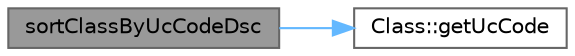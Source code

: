 digraph "sortClassByUcCodeDsc"
{
 // LATEX_PDF_SIZE
  bgcolor="transparent";
  edge [fontname=Helvetica,fontsize=10,labelfontname=Helvetica,labelfontsize=10];
  node [fontname=Helvetica,fontsize=10,shape=box,height=0.2,width=0.4];
  rankdir="LR";
  Node1 [label="sortClassByUcCodeDsc",height=0.2,width=0.4,color="gray40", fillcolor="grey60", style="filled", fontcolor="black",tooltip=" "];
  Node1 -> Node2 [color="steelblue1",style="solid"];
  Node2 [label="Class::getUcCode",height=0.2,width=0.4,color="grey40", fillcolor="white", style="filled",URL="$class_class.html#a75673197177e612baf4d6041f0489539",tooltip=" "];
}
